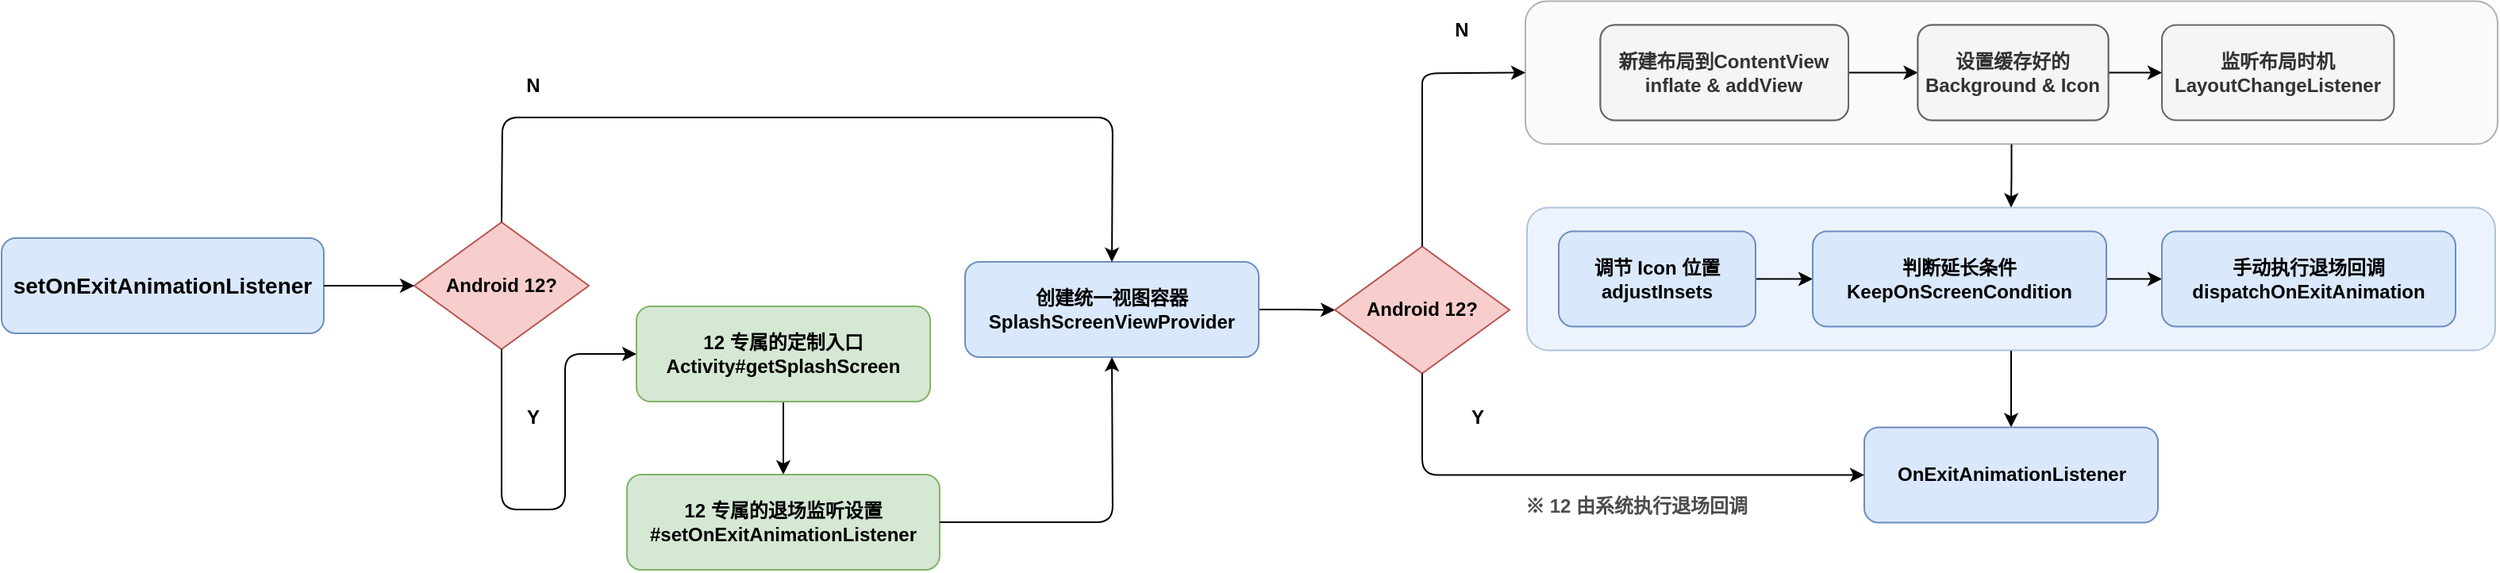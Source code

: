 <mxfile version="15.1.4" type="github">
  <diagram id="TZ_N2xkVkbHxLbpI2skU" name="Page-1">
    <mxGraphModel dx="1562" dy="878" grid="1" gridSize="10" guides="1" tooltips="1" connect="1" arrows="1" fold="1" page="1" pageScale="1" pageWidth="827" pageHeight="1169" math="0" shadow="0">
      <root>
        <mxCell id="0" />
        <mxCell id="1" parent="0" />
        <mxCell id="5Hk06CbkOAOg1ommJOfu-1" value="" style="edgeStyle=orthogonalEdgeStyle;rounded=0;orthogonalLoop=1;jettySize=auto;html=1;" edge="1" parent="1" source="5Hk06CbkOAOg1ommJOfu-2" target="5Hk06CbkOAOg1ommJOfu-25">
          <mxGeometry relative="1" as="geometry" />
        </mxCell>
        <mxCell id="5Hk06CbkOAOg1ommJOfu-2" value="" style="rounded=1;whiteSpace=wrap;html=1;strokeColor=#6c8ebf;fillColor=#dae8fc;opacity=50;fontStyle=1" vertex="1" parent="1">
          <mxGeometry x="1571" y="261.75" width="610" height="90" as="geometry" />
        </mxCell>
        <mxCell id="5Hk06CbkOAOg1ommJOfu-3" value="" style="edgeStyle=orthogonalEdgeStyle;rounded=0;orthogonalLoop=1;jettySize=auto;html=1;entryX=0.5;entryY=0;entryDx=0;entryDy=0;" edge="1" parent="1" source="5Hk06CbkOAOg1ommJOfu-4" target="5Hk06CbkOAOg1ommJOfu-2">
          <mxGeometry relative="1" as="geometry">
            <mxPoint x="1891" y="261.75" as="targetPoint" />
          </mxGeometry>
        </mxCell>
        <mxCell id="5Hk06CbkOAOg1ommJOfu-4" value="" style="rounded=1;whiteSpace=wrap;html=1;strokeColor=#666666;fontColor=#333333;fillColor=#f5f5f5;opacity=50;fontStyle=1" vertex="1" parent="1">
          <mxGeometry x="1570" y="131.75" width="612.5" height="90" as="geometry" />
        </mxCell>
        <mxCell id="5Hk06CbkOAOg1ommJOfu-5" value="&lt;div style=&quot;text-align: justify&quot;&gt;&lt;span style=&quot;font-size: 14px&quot;&gt;setOnExitAnimationListener&lt;/span&gt;&lt;/div&gt;" style="rounded=1;whiteSpace=wrap;html=1;fillColor=#dae8fc;strokeColor=#6c8ebf;fontStyle=1" vertex="1" parent="1">
          <mxGeometry x="610" y="281" width="203" height="60" as="geometry" />
        </mxCell>
        <mxCell id="5Hk06CbkOAOg1ommJOfu-8" value="Android 12?" style="rhombus;whiteSpace=wrap;html=1;fillColor=#f8cecc;strokeColor=#b85450;fontStyle=1" vertex="1" parent="1">
          <mxGeometry x="870" y="271" width="110" height="80" as="geometry" />
        </mxCell>
        <mxCell id="5Hk06CbkOAOg1ommJOfu-9" value="" style="endArrow=classic;html=1;fontStyle=1;entryX=0;entryY=0.5;entryDx=0;entryDy=0;exitX=1;exitY=0.5;exitDx=0;exitDy=0;" edge="1" parent="1" source="5Hk06CbkOAOg1ommJOfu-5" target="5Hk06CbkOAOg1ommJOfu-8">
          <mxGeometry width="50" height="50" relative="1" as="geometry">
            <mxPoint x="810" y="321" as="sourcePoint" />
            <mxPoint x="920" y="281" as="targetPoint" />
          </mxGeometry>
        </mxCell>
        <mxCell id="5Hk06CbkOAOg1ommJOfu-10" value="Y" style="text;html=1;strokeColor=none;fillColor=none;align=center;verticalAlign=middle;whiteSpace=wrap;rounded=0;fontStyle=1" vertex="1" parent="1">
          <mxGeometry x="924.5" y="384" width="40" height="20" as="geometry" />
        </mxCell>
        <mxCell id="5Hk06CbkOAOg1ommJOfu-11" value="N" style="text;html=1;strokeColor=none;fillColor=none;align=center;verticalAlign=middle;whiteSpace=wrap;rounded=0;fontStyle=1" vertex="1" parent="1">
          <mxGeometry x="924.5" y="175" width="40" height="20" as="geometry" />
        </mxCell>
        <mxCell id="5Hk06CbkOAOg1ommJOfu-13" value="" style="edgeStyle=orthogonalEdgeStyle;rounded=0;orthogonalLoop=1;jettySize=auto;html=1;" edge="1" parent="1" source="5Hk06CbkOAOg1ommJOfu-14" target="5Hk06CbkOAOg1ommJOfu-15">
          <mxGeometry relative="1" as="geometry" />
        </mxCell>
        <mxCell id="5Hk06CbkOAOg1ommJOfu-14" value="12 专属的定制入口&lt;br&gt;Activity#getSplashScreen" style="rounded=1;whiteSpace=wrap;html=1;fillColor=#d5e8d4;strokeColor=#82b366;fontStyle=1" vertex="1" parent="1">
          <mxGeometry x="1010" y="324" width="185" height="60" as="geometry" />
        </mxCell>
        <mxCell id="5Hk06CbkOAOg1ommJOfu-15" value="12 专属的退场监听设置&lt;br&gt;#setOnExitAnimationListener" style="rounded=1;whiteSpace=wrap;html=1;fillColor=#d5e8d4;strokeColor=#82b366;fontStyle=1" vertex="1" parent="1">
          <mxGeometry x="1004" y="430" width="197" height="60" as="geometry" />
        </mxCell>
        <mxCell id="5Hk06CbkOAOg1ommJOfu-16" value="" style="endArrow=classic;html=1;fontStyle=1;exitX=0.5;exitY=1;exitDx=0;exitDy=0;entryX=0;entryY=0.5;entryDx=0;entryDy=0;" edge="1" parent="1" source="5Hk06CbkOAOg1ommJOfu-8" target="5Hk06CbkOAOg1ommJOfu-14">
          <mxGeometry width="50" height="50" relative="1" as="geometry">
            <mxPoint x="920" y="375" as="sourcePoint" />
            <mxPoint x="1130" y="430" as="targetPoint" />
            <Array as="points">
              <mxPoint x="925" y="415" />
              <mxPoint x="925" y="452" />
              <mxPoint x="965" y="452" />
              <mxPoint x="965" y="354" />
            </Array>
          </mxGeometry>
        </mxCell>
        <mxCell id="5Hk06CbkOAOg1ommJOfu-18" value="" style="edgeStyle=orthogonalEdgeStyle;rounded=0;orthogonalLoop=1;jettySize=auto;html=1;" edge="1" parent="1" source="5Hk06CbkOAOg1ommJOfu-19" target="5Hk06CbkOAOg1ommJOfu-21">
          <mxGeometry relative="1" as="geometry" />
        </mxCell>
        <mxCell id="5Hk06CbkOAOg1ommJOfu-19" value="&lt;span style=&quot;color: rgb(0 , 0 , 0)&quot;&gt;创建统一视图容器&lt;br&gt;SplashScreenViewProvider&lt;br&gt;&lt;/span&gt;" style="rounded=1;whiteSpace=wrap;html=1;fillColor=#dae8fc;strokeColor=#6c8ebf;fontStyle=1" vertex="1" parent="1">
          <mxGeometry x="1217" y="296" width="185" height="60" as="geometry" />
        </mxCell>
        <mxCell id="5Hk06CbkOAOg1ommJOfu-20" value="" style="endArrow=classic;html=1;exitX=0.5;exitY=0;exitDx=0;exitDy=0;entryX=0.5;entryY=0;entryDx=0;entryDy=0;fontStyle=1" edge="1" parent="1" source="5Hk06CbkOAOg1ommJOfu-8" target="5Hk06CbkOAOg1ommJOfu-19">
          <mxGeometry width="50" height="50" relative="1" as="geometry">
            <mxPoint x="865" y="435" as="sourcePoint" />
            <mxPoint x="997.5" y="205" as="targetPoint" />
            <Array as="points">
              <mxPoint x="925.5" y="205" />
              <mxPoint x="1310" y="205" />
            </Array>
          </mxGeometry>
        </mxCell>
        <mxCell id="5Hk06CbkOAOg1ommJOfu-21" value="Android 12?" style="rhombus;whiteSpace=wrap;html=1;fillColor=#f8cecc;strokeColor=#b85450;fontStyle=1" vertex="1" parent="1">
          <mxGeometry x="1450" y="286.25" width="110" height="80" as="geometry" />
        </mxCell>
        <mxCell id="5Hk06CbkOAOg1ommJOfu-22" value="N" style="text;html=1;strokeColor=none;fillColor=none;align=center;verticalAlign=middle;whiteSpace=wrap;rounded=0;fontStyle=1" vertex="1" parent="1">
          <mxGeometry x="1510" y="140.25" width="40" height="20" as="geometry" />
        </mxCell>
        <mxCell id="5Hk06CbkOAOg1ommJOfu-25" value="OnExitAnimationListener" style="rounded=1;whiteSpace=wrap;html=1;fillColor=#dae8fc;strokeColor=#6c8ebf;fontStyle=1" vertex="1" parent="1">
          <mxGeometry x="1783.5" y="400.25" width="185" height="60" as="geometry" />
        </mxCell>
        <mxCell id="5Hk06CbkOAOg1ommJOfu-26" value="Y" style="text;html=1;strokeColor=none;fillColor=none;align=center;verticalAlign=middle;whiteSpace=wrap;rounded=0;fontStyle=1" vertex="1" parent="1">
          <mxGeometry x="1520" y="384.25" width="40" height="20" as="geometry" />
        </mxCell>
        <mxCell id="5Hk06CbkOAOg1ommJOfu-27" value="" style="endArrow=classic;html=1;fontStyle=1;entryX=0.5;entryY=1;entryDx=0;entryDy=0;exitX=1;exitY=0.5;exitDx=0;exitDy=0;" edge="1" parent="1" source="5Hk06CbkOAOg1ommJOfu-15" target="5Hk06CbkOAOg1ommJOfu-19">
          <mxGeometry width="50" height="50" relative="1" as="geometry">
            <mxPoint x="544.5" y="665" as="sourcePoint" />
            <mxPoint x="864.5" y="656" as="targetPoint" />
            <Array as="points">
              <mxPoint x="1310" y="460" />
            </Array>
          </mxGeometry>
        </mxCell>
        <mxCell id="5Hk06CbkOAOg1ommJOfu-28" value="" style="edgeStyle=orthogonalEdgeStyle;rounded=0;orthogonalLoop=1;jettySize=auto;html=1;" edge="1" parent="1" source="5Hk06CbkOAOg1ommJOfu-29" target="5Hk06CbkOAOg1ommJOfu-39">
          <mxGeometry relative="1" as="geometry" />
        </mxCell>
        <mxCell id="5Hk06CbkOAOg1ommJOfu-29" value="新建布局到ContentView&lt;br&gt;inflate &amp;amp; addView" style="rounded=1;whiteSpace=wrap;html=1;fillColor=#f5f5f5;strokeColor=#666666;fontColor=#333333;fontStyle=1" vertex="1" parent="1">
          <mxGeometry x="1617.25" y="146.75" width="156.25" height="60" as="geometry" />
        </mxCell>
        <mxCell id="5Hk06CbkOAOg1ommJOfu-30" value="" style="edgeStyle=orthogonalEdgeStyle;rounded=0;orthogonalLoop=1;jettySize=auto;html=1;fontStyle=1" edge="1" parent="1" source="5Hk06CbkOAOg1ommJOfu-31" target="5Hk06CbkOAOg1ommJOfu-33">
          <mxGeometry relative="1" as="geometry" />
        </mxCell>
        <mxCell id="5Hk06CbkOAOg1ommJOfu-31" value="调节 Icon 位置&lt;br&gt;adjustInsets" style="rounded=1;whiteSpace=wrap;html=1;fillColor=#dae8fc;strokeColor=#6c8ebf;fontStyle=1" vertex="1" parent="1">
          <mxGeometry x="1591" y="276.75" width="124" height="60" as="geometry" />
        </mxCell>
        <mxCell id="5Hk06CbkOAOg1ommJOfu-32" value="" style="edgeStyle=orthogonalEdgeStyle;rounded=0;orthogonalLoop=1;jettySize=auto;html=1;fontStyle=1" edge="1" parent="1" source="5Hk06CbkOAOg1ommJOfu-33" target="5Hk06CbkOAOg1ommJOfu-34">
          <mxGeometry relative="1" as="geometry" />
        </mxCell>
        <mxCell id="5Hk06CbkOAOg1ommJOfu-33" value="判断延长条件&lt;br&gt;KeepOnScreenCondition" style="rounded=1;whiteSpace=wrap;html=1;fillColor=#dae8fc;strokeColor=#6c8ebf;fontStyle=1" vertex="1" parent="1">
          <mxGeometry x="1751" y="276.75" width="185" height="60" as="geometry" />
        </mxCell>
        <mxCell id="5Hk06CbkOAOg1ommJOfu-34" value="手动执行退场回调&lt;br&gt;dispatchOnExitAnimation" style="rounded=1;whiteSpace=wrap;html=1;fillColor=#dae8fc;strokeColor=#6c8ebf;fontStyle=1" vertex="1" parent="1">
          <mxGeometry x="1971" y="276.75" width="185" height="60" as="geometry" />
        </mxCell>
        <mxCell id="5Hk06CbkOAOg1ommJOfu-35" value="" style="endArrow=classic;html=1;fontStyle=1;exitX=0.5;exitY=1;exitDx=0;exitDy=0;entryX=0;entryY=0.5;entryDx=0;entryDy=0;" edge="1" parent="1" source="5Hk06CbkOAOg1ommJOfu-21" target="5Hk06CbkOAOg1ommJOfu-25">
          <mxGeometry width="50" height="50" relative="1" as="geometry">
            <mxPoint x="1599.08" y="445.25" as="sourcePoint" />
            <mxPoint x="2130" y="434.25" as="targetPoint" />
            <Array as="points">
              <mxPoint x="1505" y="430.25" />
            </Array>
          </mxGeometry>
        </mxCell>
        <mxCell id="5Hk06CbkOAOg1ommJOfu-36" value="" style="endArrow=classic;html=1;fontStyle=1;entryX=0;entryY=0.5;entryDx=0;entryDy=0;exitX=0.5;exitY=0;exitDx=0;exitDy=0;" edge="1" parent="1" source="5Hk06CbkOAOg1ommJOfu-21" target="5Hk06CbkOAOg1ommJOfu-4">
          <mxGeometry width="50" height="50" relative="1" as="geometry">
            <mxPoint x="1594.5" y="285.25" as="sourcePoint" />
            <mxPoint x="1654.5" y="205.25" as="targetPoint" />
            <Array as="points">
              <mxPoint x="1505" y="200.25" />
              <mxPoint x="1505" y="177.25" />
            </Array>
          </mxGeometry>
        </mxCell>
        <mxCell id="5Hk06CbkOAOg1ommJOfu-37" value="监听布局时机&lt;br&gt;LayoutChangeListener" style="rounded=1;whiteSpace=wrap;html=1;fillColor=#f5f5f5;strokeColor=#666666;fontColor=#333333;fontStyle=1" vertex="1" parent="1">
          <mxGeometry x="1971" y="146.75" width="146.25" height="60" as="geometry" />
        </mxCell>
        <mxCell id="5Hk06CbkOAOg1ommJOfu-38" value="" style="edgeStyle=orthogonalEdgeStyle;rounded=0;orthogonalLoop=1;jettySize=auto;html=1;" edge="1" parent="1" source="5Hk06CbkOAOg1ommJOfu-39" target="5Hk06CbkOAOg1ommJOfu-37">
          <mxGeometry relative="1" as="geometry" />
        </mxCell>
        <mxCell id="5Hk06CbkOAOg1ommJOfu-39" value="设置缓存好的&lt;br&gt;Background &amp;amp; Icon" style="rounded=1;whiteSpace=wrap;html=1;fillColor=#f5f5f5;strokeColor=#666666;fontColor=#333333;fontStyle=1" vertex="1" parent="1">
          <mxGeometry x="1817.25" y="146.75" width="120" height="60" as="geometry" />
        </mxCell>
        <mxCell id="5Hk06CbkOAOg1ommJOfu-44" value="&lt;font&gt;※ 12 由系统执行退场回调&lt;/font&gt;" style="rounded=1;whiteSpace=wrap;html=1;fontStyle=1;fillColor=none;strokeColor=none;fontColor=#4D4D4D;" vertex="1" parent="1">
          <mxGeometry x="1550" y="420.25" width="180" height="60" as="geometry" />
        </mxCell>
        <mxCell id="5Hk06CbkOAOg1ommJOfu-45" value="新建布局到ContentView&lt;br&gt;inflate &amp;amp; addView" style="rounded=1;whiteSpace=wrap;html=1;fillColor=#f5f5f5;strokeColor=#666666;fontColor=#333333;fontStyle=1" vertex="1" parent="1">
          <mxGeometry x="1617.25" y="146.75" width="156.25" height="60" as="geometry" />
        </mxCell>
        <mxCell id="5Hk06CbkOAOg1ommJOfu-46" value="设置缓存好的&lt;br&gt;Background &amp;amp; Icon" style="rounded=1;whiteSpace=wrap;html=1;fillColor=#f5f5f5;strokeColor=#666666;fontColor=#333333;fontStyle=1" vertex="1" parent="1">
          <mxGeometry x="1817.25" y="146.75" width="120" height="60" as="geometry" />
        </mxCell>
      </root>
    </mxGraphModel>
  </diagram>
</mxfile>
